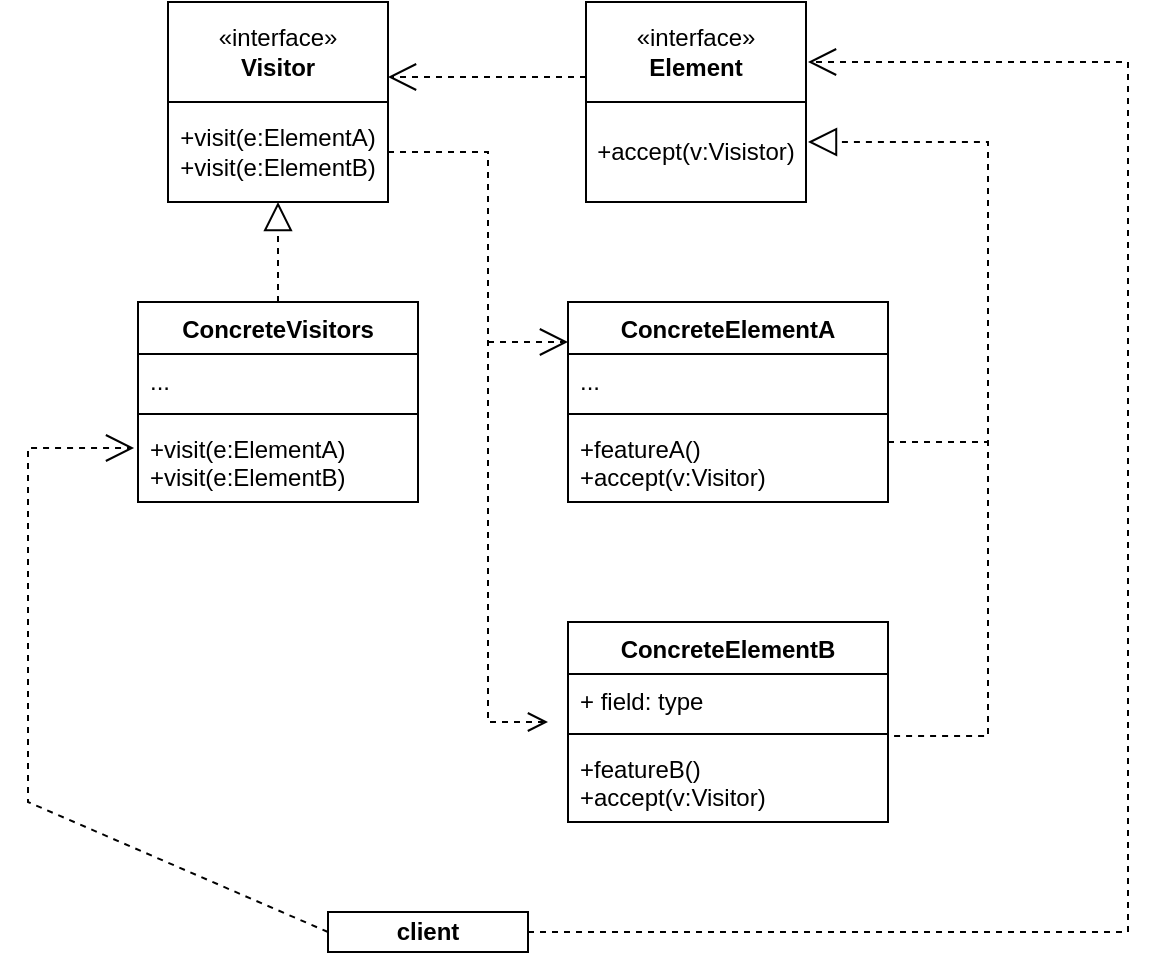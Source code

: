 <mxfile version="26.1.1">
  <diagram name="Страница — 1" id="enso2YDKd-ztOWyLuzH1">
    <mxGraphModel dx="856" dy="452" grid="1" gridSize="10" guides="1" tooltips="1" connect="1" arrows="1" fold="1" page="1" pageScale="1" pageWidth="827" pageHeight="1169" math="0" shadow="0">
      <root>
        <mxCell id="0" />
        <mxCell id="1" parent="0" />
        <mxCell id="EFLvKGrMKl1YvmJV2IuE-41" value="«interface»&lt;br&gt;&lt;b&gt;Visitor&lt;/b&gt;" style="html=1;whiteSpace=wrap;" parent="1" vertex="1">
          <mxGeometry x="150" y="130" width="110" height="50" as="geometry" />
        </mxCell>
        <mxCell id="EFLvKGrMKl1YvmJV2IuE-42" value="«interface»&lt;br&gt;&lt;b&gt;Element&lt;/b&gt;" style="html=1;whiteSpace=wrap;" parent="1" vertex="1">
          <mxGeometry x="359" y="130" width="110" height="50" as="geometry" />
        </mxCell>
        <mxCell id="EFLvKGrMKl1YvmJV2IuE-43" value="ConcreteVisitors" style="swimlane;fontStyle=1;align=center;verticalAlign=top;childLayout=stackLayout;horizontal=1;startSize=26;horizontalStack=0;resizeParent=1;resizeParentMax=0;resizeLast=0;collapsible=1;marginBottom=0;whiteSpace=wrap;html=1;" parent="1" vertex="1">
          <mxGeometry x="135" y="280" width="140" height="100" as="geometry" />
        </mxCell>
        <mxCell id="EFLvKGrMKl1YvmJV2IuE-44" value="..." style="text;strokeColor=none;fillColor=none;align=left;verticalAlign=top;spacingLeft=4;spacingRight=4;overflow=hidden;rotatable=0;points=[[0,0.5],[1,0.5]];portConstraint=eastwest;whiteSpace=wrap;html=1;" parent="EFLvKGrMKl1YvmJV2IuE-43" vertex="1">
          <mxGeometry y="26" width="140" height="26" as="geometry" />
        </mxCell>
        <mxCell id="EFLvKGrMKl1YvmJV2IuE-45" value="" style="line;strokeWidth=1;fillColor=none;align=left;verticalAlign=middle;spacingTop=-1;spacingLeft=3;spacingRight=3;rotatable=0;labelPosition=right;points=[];portConstraint=eastwest;strokeColor=inherit;" parent="EFLvKGrMKl1YvmJV2IuE-43" vertex="1">
          <mxGeometry y="52" width="140" height="8" as="geometry" />
        </mxCell>
        <mxCell id="EFLvKGrMKl1YvmJV2IuE-46" value="&lt;span style=&quot;text-align: center;&quot;&gt;+visit(e:ElementA)&lt;/span&gt;&lt;div style=&quot;text-align: center;&quot;&gt;+visit(e:ElementB)&lt;/div&gt;" style="text;strokeColor=none;fillColor=none;align=left;verticalAlign=top;spacingLeft=4;spacingRight=4;overflow=hidden;rotatable=0;points=[[0,0.5],[1,0.5]];portConstraint=eastwest;whiteSpace=wrap;html=1;" parent="EFLvKGrMKl1YvmJV2IuE-43" vertex="1">
          <mxGeometry y="60" width="140" height="40" as="geometry" />
        </mxCell>
        <mxCell id="EFLvKGrMKl1YvmJV2IuE-47" value="ConcreteElementA" style="swimlane;fontStyle=1;align=center;verticalAlign=top;childLayout=stackLayout;horizontal=1;startSize=26;horizontalStack=0;resizeParent=1;resizeParentMax=0;resizeLast=0;collapsible=1;marginBottom=0;whiteSpace=wrap;html=1;" parent="1" vertex="1">
          <mxGeometry x="350" y="280" width="160" height="100" as="geometry" />
        </mxCell>
        <mxCell id="EFLvKGrMKl1YvmJV2IuE-48" value="..." style="text;strokeColor=none;fillColor=none;align=left;verticalAlign=top;spacingLeft=4;spacingRight=4;overflow=hidden;rotatable=0;points=[[0,0.5],[1,0.5]];portConstraint=eastwest;whiteSpace=wrap;html=1;" parent="EFLvKGrMKl1YvmJV2IuE-47" vertex="1">
          <mxGeometry y="26" width="160" height="26" as="geometry" />
        </mxCell>
        <mxCell id="EFLvKGrMKl1YvmJV2IuE-49" value="" style="line;strokeWidth=1;fillColor=none;align=left;verticalAlign=middle;spacingTop=-1;spacingLeft=3;spacingRight=3;rotatable=0;labelPosition=right;points=[];portConstraint=eastwest;strokeColor=inherit;" parent="EFLvKGrMKl1YvmJV2IuE-47" vertex="1">
          <mxGeometry y="52" width="160" height="8" as="geometry" />
        </mxCell>
        <mxCell id="EFLvKGrMKl1YvmJV2IuE-50" value="+featureA()&lt;div&gt;+accept(v:Visitor)&lt;/div&gt;" style="text;strokeColor=none;fillColor=none;align=left;verticalAlign=top;spacingLeft=4;spacingRight=4;overflow=hidden;rotatable=0;points=[[0,0.5],[1,0.5]];portConstraint=eastwest;whiteSpace=wrap;html=1;" parent="EFLvKGrMKl1YvmJV2IuE-47" vertex="1">
          <mxGeometry y="60" width="160" height="40" as="geometry" />
        </mxCell>
        <mxCell id="EFLvKGrMKl1YvmJV2IuE-51" value="ConcreteElementB" style="swimlane;fontStyle=1;align=center;verticalAlign=top;childLayout=stackLayout;horizontal=1;startSize=26;horizontalStack=0;resizeParent=1;resizeParentMax=0;resizeLast=0;collapsible=1;marginBottom=0;whiteSpace=wrap;html=1;" parent="1" vertex="1">
          <mxGeometry x="350" y="440" width="160" height="100" as="geometry" />
        </mxCell>
        <mxCell id="EFLvKGrMKl1YvmJV2IuE-52" value="+ field: type" style="text;strokeColor=none;fillColor=none;align=left;verticalAlign=top;spacingLeft=4;spacingRight=4;overflow=hidden;rotatable=0;points=[[0,0.5],[1,0.5]];portConstraint=eastwest;whiteSpace=wrap;html=1;" parent="EFLvKGrMKl1YvmJV2IuE-51" vertex="1">
          <mxGeometry y="26" width="160" height="26" as="geometry" />
        </mxCell>
        <mxCell id="EFLvKGrMKl1YvmJV2IuE-53" value="" style="line;strokeWidth=1;fillColor=none;align=left;verticalAlign=middle;spacingTop=-1;spacingLeft=3;spacingRight=3;rotatable=0;labelPosition=right;points=[];portConstraint=eastwest;strokeColor=inherit;" parent="EFLvKGrMKl1YvmJV2IuE-51" vertex="1">
          <mxGeometry y="52" width="160" height="8" as="geometry" />
        </mxCell>
        <mxCell id="EFLvKGrMKl1YvmJV2IuE-54" value="+featureB()&lt;div&gt;+accept(v:Visitor)&lt;/div&gt;" style="text;strokeColor=none;fillColor=none;align=left;verticalAlign=top;spacingLeft=4;spacingRight=4;overflow=hidden;rotatable=0;points=[[0,0.5],[1,0.5]];portConstraint=eastwest;whiteSpace=wrap;html=1;" parent="EFLvKGrMKl1YvmJV2IuE-51" vertex="1">
          <mxGeometry y="60" width="160" height="40" as="geometry" />
        </mxCell>
        <mxCell id="EFLvKGrMKl1YvmJV2IuE-55" value="&lt;b&gt;client&lt;/b&gt;" style="html=1;whiteSpace=wrap;" parent="1" vertex="1">
          <mxGeometry x="230" y="585" width="100" height="20" as="geometry" />
        </mxCell>
        <mxCell id="EFLvKGrMKl1YvmJV2IuE-56" value="+visit(e:ElementA)&lt;div&gt;+visit(e:ElementB)&lt;/div&gt;" style="html=1;whiteSpace=wrap;" parent="1" vertex="1">
          <mxGeometry x="150" y="180" width="110" height="50" as="geometry" />
        </mxCell>
        <mxCell id="EFLvKGrMKl1YvmJV2IuE-57" value="+accept(v:Visistor)" style="html=1;whiteSpace=wrap;" parent="1" vertex="1">
          <mxGeometry x="359" y="180" width="110" height="50" as="geometry" />
        </mxCell>
        <mxCell id="EFLvKGrMKl1YvmJV2IuE-58" value="" style="endArrow=open;endSize=12;dashed=1;html=1;rounded=0;exitX=0;exitY=0.5;exitDx=0;exitDy=0;entryX=-0.014;entryY=0.325;entryDx=0;entryDy=0;entryPerimeter=0;" parent="1" source="EFLvKGrMKl1YvmJV2IuE-55" target="EFLvKGrMKl1YvmJV2IuE-46" edge="1">
          <mxGeometry width="160" relative="1" as="geometry">
            <mxPoint x="410" y="770" as="sourcePoint" />
            <mxPoint x="90" y="310" as="targetPoint" />
            <Array as="points">
              <mxPoint x="80" y="530" />
              <mxPoint x="80" y="353" />
            </Array>
          </mxGeometry>
        </mxCell>
        <mxCell id="EFLvKGrMKl1YvmJV2IuE-59" value="" style="endArrow=open;endSize=12;dashed=1;html=1;rounded=0;exitX=1;exitY=0.5;exitDx=0;exitDy=0;" parent="1" source="EFLvKGrMKl1YvmJV2IuE-55" edge="1">
          <mxGeometry width="160" relative="1" as="geometry">
            <mxPoint x="380" y="480" as="sourcePoint" />
            <mxPoint x="470" y="160" as="targetPoint" />
            <Array as="points">
              <mxPoint x="630" y="595" />
              <mxPoint x="630" y="160" />
            </Array>
          </mxGeometry>
        </mxCell>
        <mxCell id="EFLvKGrMKl1YvmJV2IuE-61" value="" style="endArrow=none;dashed=1;html=1;rounded=0;" parent="1" edge="1">
          <mxGeometry width="50" height="50" relative="1" as="geometry">
            <mxPoint x="510" y="350" as="sourcePoint" />
            <mxPoint x="560" y="350" as="targetPoint" />
          </mxGeometry>
        </mxCell>
        <mxCell id="EFLvKGrMKl1YvmJV2IuE-62" value="" style="endArrow=block;dashed=1;endFill=0;endSize=12;html=1;rounded=0;exitX=1.019;exitY=1.192;exitDx=0;exitDy=0;exitPerimeter=0;" parent="1" source="EFLvKGrMKl1YvmJV2IuE-52" edge="1">
          <mxGeometry width="160" relative="1" as="geometry">
            <mxPoint x="380" y="330" as="sourcePoint" />
            <mxPoint x="470" y="200" as="targetPoint" />
            <Array as="points">
              <mxPoint x="560" y="497" />
              <mxPoint x="560" y="200" />
            </Array>
          </mxGeometry>
        </mxCell>
        <mxCell id="EFLvKGrMKl1YvmJV2IuE-63" value="" style="endArrow=open;endSize=12;dashed=1;html=1;rounded=0;exitX=0;exitY=0.75;exitDx=0;exitDy=0;entryX=1;entryY=0.75;entryDx=0;entryDy=0;" parent="1" source="EFLvKGrMKl1YvmJV2IuE-42" target="EFLvKGrMKl1YvmJV2IuE-41" edge="1">
          <mxGeometry width="160" relative="1" as="geometry">
            <mxPoint x="380" y="130" as="sourcePoint" />
            <mxPoint x="540" y="130" as="targetPoint" />
          </mxGeometry>
        </mxCell>
        <mxCell id="EFLvKGrMKl1YvmJV2IuE-64" value="" style="endArrow=block;dashed=1;endFill=0;endSize=12;html=1;rounded=0;exitX=0.5;exitY=0;exitDx=0;exitDy=0;entryX=0.5;entryY=1;entryDx=0;entryDy=0;" parent="1" source="EFLvKGrMKl1YvmJV2IuE-43" target="EFLvKGrMKl1YvmJV2IuE-56" edge="1">
          <mxGeometry width="160" relative="1" as="geometry">
            <mxPoint x="380" y="630" as="sourcePoint" />
            <mxPoint x="540" y="630" as="targetPoint" />
          </mxGeometry>
        </mxCell>
        <mxCell id="EFLvKGrMKl1YvmJV2IuE-66" value="" style="html=1;verticalAlign=bottom;endArrow=open;dashed=1;endSize=8;curved=0;rounded=0;exitX=1;exitY=0.5;exitDx=0;exitDy=0;" parent="1" source="EFLvKGrMKl1YvmJV2IuE-56" edge="1">
          <mxGeometry relative="1" as="geometry">
            <mxPoint x="500" y="730" as="sourcePoint" />
            <mxPoint x="340" y="490" as="targetPoint" />
            <Array as="points">
              <mxPoint x="310" y="205" />
              <mxPoint x="310" y="490" />
            </Array>
          </mxGeometry>
        </mxCell>
        <mxCell id="EFLvKGrMKl1YvmJV2IuE-67" value="" style="endArrow=open;endSize=12;dashed=1;html=1;rounded=0;" parent="1" edge="1">
          <mxGeometry width="160" relative="1" as="geometry">
            <mxPoint x="310" y="300" as="sourcePoint" />
            <mxPoint x="350" y="300" as="targetPoint" />
          </mxGeometry>
        </mxCell>
      </root>
    </mxGraphModel>
  </diagram>
</mxfile>
